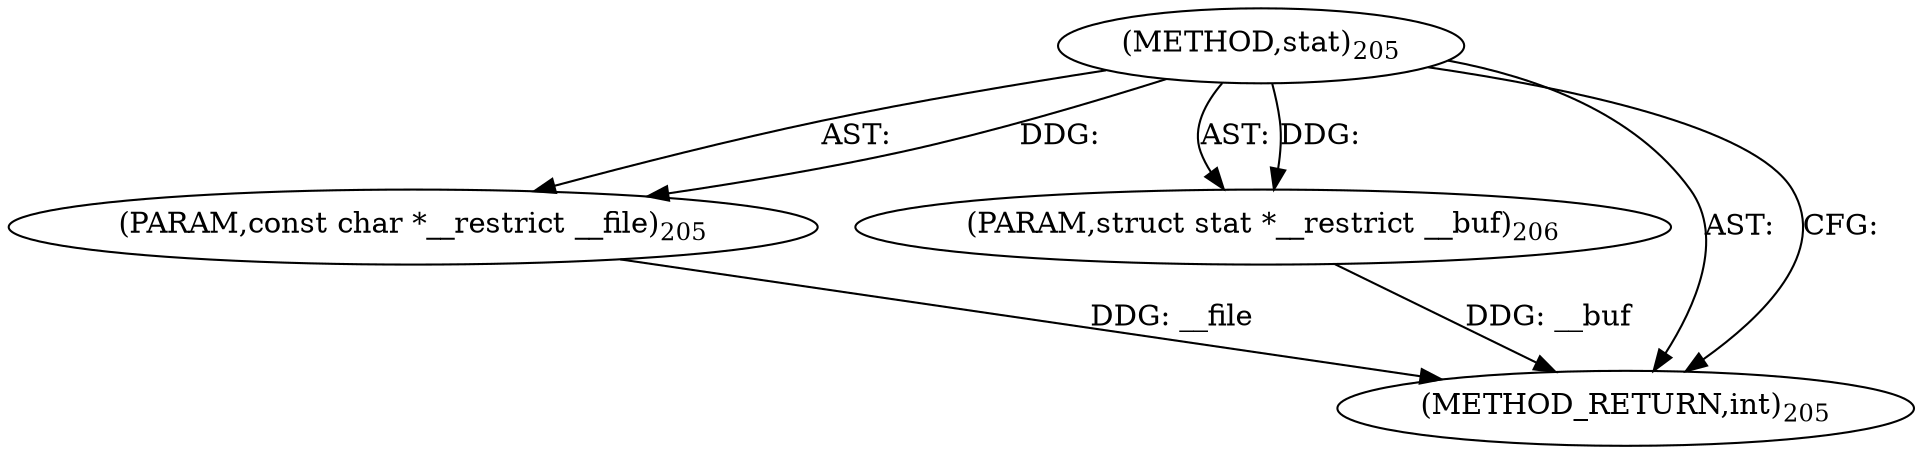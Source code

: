 digraph "stat" {  
"33420" [label = <(METHOD,stat)<SUB>205</SUB>> ]
"33421" [label = <(PARAM,const char *__restrict __file)<SUB>205</SUB>> ]
"33422" [label = <(PARAM,struct stat *__restrict __buf)<SUB>206</SUB>> ]
"33423" [label = <(METHOD_RETURN,int)<SUB>205</SUB>> ]
  "33420" -> "33421"  [ label = "AST: "] 
  "33420" -> "33422"  [ label = "AST: "] 
  "33420" -> "33423"  [ label = "AST: "] 
  "33420" -> "33423"  [ label = "CFG: "] 
  "33421" -> "33423"  [ label = "DDG: __file"] 
  "33422" -> "33423"  [ label = "DDG: __buf"] 
  "33420" -> "33421"  [ label = "DDG: "] 
  "33420" -> "33422"  [ label = "DDG: "] 
}
